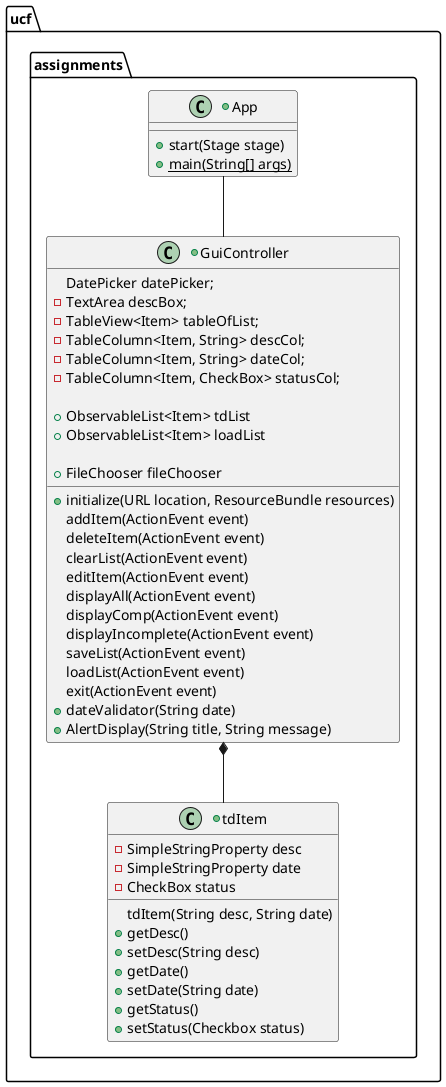 @startuml
'https://plantuml.com/class-diagram

package ucf.assignments{

    GuiController *-- tdItem
    App -- GuiController

    +Class App{
        +start(Stage stage)
        +{static}main(String[] args)
    }

    +Class tdItem{
        -SimpleStringProperty desc
        -SimpleStringProperty date
        -CheckBox status

        tdItem(String desc, String date)
        +getDesc()
        +setDesc(String desc)
        +getDate()
        +setDate(String date)
        +getStatus()
        +setStatus(Checkbox status)
    }

    +Class GuiController{
        DatePicker datePicker;
        -TextArea descBox;
        -TableView<Item> tableOfList;
        -TableColumn<Item, String> descCol;
        -TableColumn<Item, String> dateCol;
        -TableColumn<Item, CheckBox> statusCol;

        +ObservableList<Item> tdList
        +ObservableList<Item> loadList

        +FileChooser fileChooser

        +initialize(URL location, ResourceBundle resources)
        addItem(ActionEvent event)
        deleteItem(ActionEvent event)
        clearList(ActionEvent event)
        editItem(ActionEvent event)
        displayAll(ActionEvent event)
        displayComp(ActionEvent event)
        displayIncomplete(ActionEvent event)
        saveList(ActionEvent event)
        loadList(ActionEvent event)
        exit(ActionEvent event)
        +dateValidator(String date)
        +AlertDisplay(String title, String message)
    }
}
@enduml